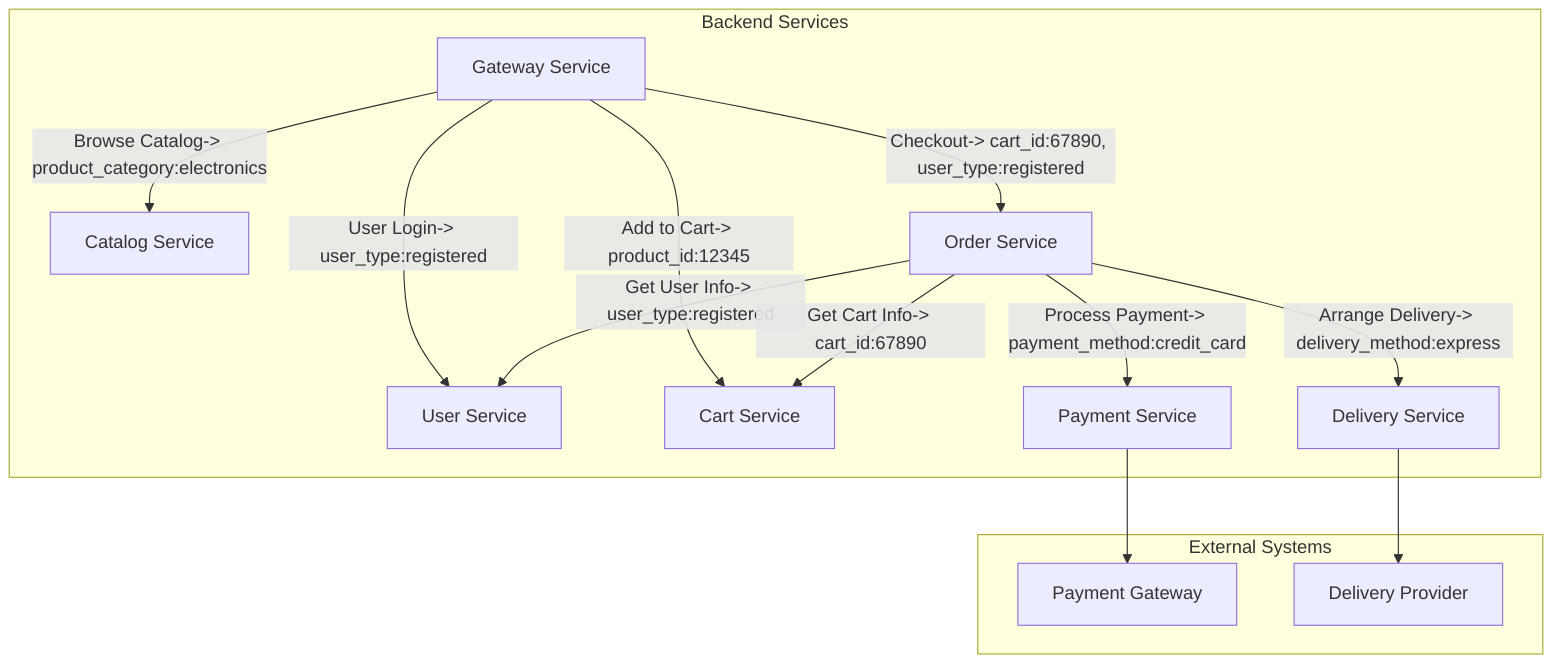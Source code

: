 graph TB

    subgraph Backend Services
        Gateway[Gateway Service]
        UserService[User Service]
        CatalogService[Catalog Service]
        CartService[Cart Service]
        OrderService[Order Service]
        PaymentService[Payment Service]
        DeliveryService[Delivery Service]
    end

    subgraph External Systems
        PaymentGateway[Payment Gateway]
        DeliveryProvider[Delivery Provider]
    end

    Gateway -->|User Login-> user_type:registered| UserService
    Gateway -->|Browse Catalog-> product_category:electronics| CatalogService
    Gateway -->|Add to Cart-> product_id:12345| CartService
    Gateway -->|Checkout-> cart_id:67890, user_type:registered| OrderService
    OrderService -->|Get User Info-> user_type:registered| UserService
    OrderService -->|Get Cart Info-> cart_id:67890| CartService
    OrderService -->|Process Payment-> payment_method:credit_card| PaymentService --> PaymentGateway
    OrderService -->|Arrange Delivery-> delivery_method:express| DeliveryService --> DeliveryProvider